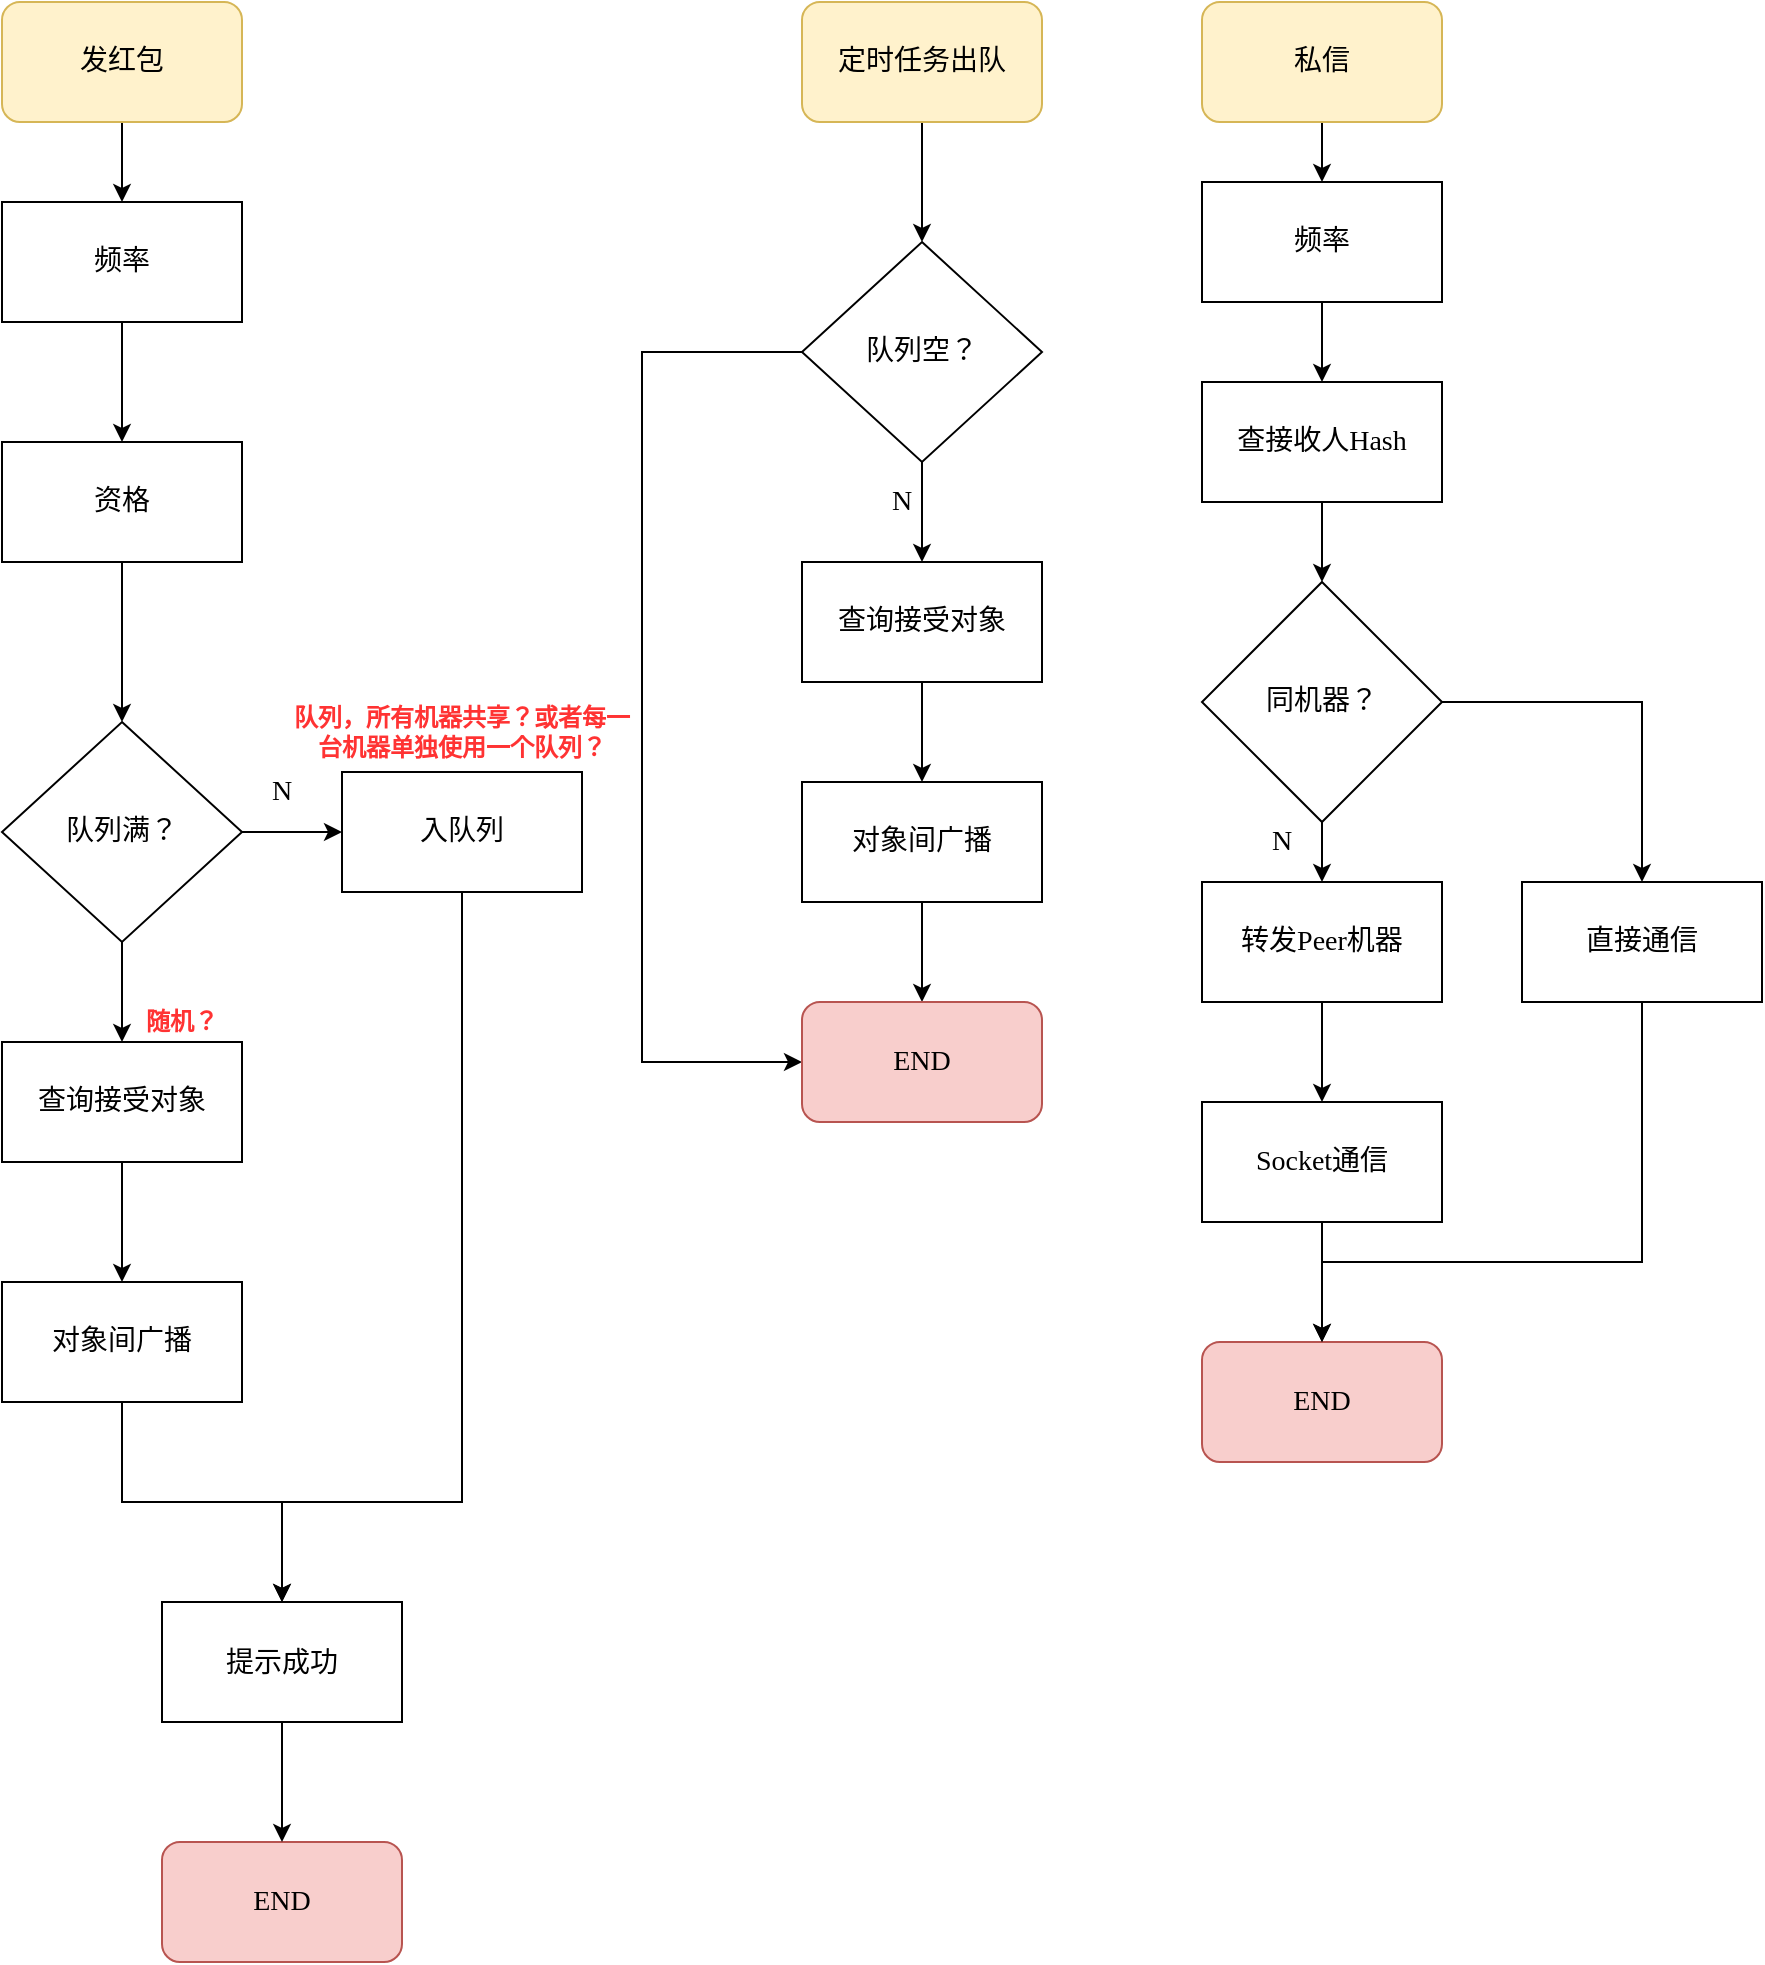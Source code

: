 <mxfile version="13.9.9" type="device"><diagram id="HriMe_doG3EldPx7u-uN" name="第 1 页"><mxGraphModel dx="1088" dy="880" grid="1" gridSize="10" guides="1" tooltips="1" connect="1" arrows="1" fold="1" page="1" pageScale="1" pageWidth="827" pageHeight="1169" math="0" shadow="0"><root><mxCell id="0"/><mxCell id="1" parent="0"/><mxCell id="olyXTXYw1MSNn5bJGuRk-4" value="" style="edgeStyle=orthogonalEdgeStyle;rounded=0;orthogonalLoop=1;jettySize=auto;html=1;fontFamily=Times New Roman;fontSize=14;" parent="1" source="olyXTXYw1MSNn5bJGuRk-1" target="olyXTXYw1MSNn5bJGuRk-3" edge="1"><mxGeometry relative="1" as="geometry"/></mxCell><mxCell id="olyXTXYw1MSNn5bJGuRk-1" value="发红包" style="rounded=1;whiteSpace=wrap;html=1;fontFamily=Times New Roman;fontSize=14;fillColor=#fff2cc;strokeColor=#d6b656;" parent="1" vertex="1"><mxGeometry x="40" y="40" width="120" height="60" as="geometry"/></mxCell><mxCell id="olyXTXYw1MSNn5bJGuRk-7" value="" style="edgeStyle=orthogonalEdgeStyle;rounded=0;orthogonalLoop=1;jettySize=auto;html=1;fontFamily=Times New Roman;fontSize=14;" parent="1" source="olyXTXYw1MSNn5bJGuRk-2" target="olyXTXYw1MSNn5bJGuRk-6" edge="1"><mxGeometry relative="1" as="geometry"/></mxCell><mxCell id="olyXTXYw1MSNn5bJGuRk-2" value="资格" style="rounded=0;whiteSpace=wrap;html=1;fontFamily=Times New Roman;fontSize=14;" parent="1" vertex="1"><mxGeometry x="40" y="260" width="120" height="60" as="geometry"/></mxCell><mxCell id="olyXTXYw1MSNn5bJGuRk-5" value="" style="edgeStyle=orthogonalEdgeStyle;rounded=0;orthogonalLoop=1;jettySize=auto;html=1;fontFamily=Times New Roman;fontSize=14;" parent="1" source="olyXTXYw1MSNn5bJGuRk-3" target="olyXTXYw1MSNn5bJGuRk-2" edge="1"><mxGeometry relative="1" as="geometry"/></mxCell><mxCell id="olyXTXYw1MSNn5bJGuRk-3" value="频率" style="rounded=0;whiteSpace=wrap;html=1;fontFamily=Times New Roman;fontSize=14;" parent="1" vertex="1"><mxGeometry x="40" y="140" width="120" height="60" as="geometry"/></mxCell><mxCell id="olyXTXYw1MSNn5bJGuRk-9" value="" style="edgeStyle=orthogonalEdgeStyle;rounded=0;orthogonalLoop=1;jettySize=auto;html=1;fontFamily=Times New Roman;fontSize=14;" parent="1" source="olyXTXYw1MSNn5bJGuRk-6" target="olyXTXYw1MSNn5bJGuRk-8" edge="1"><mxGeometry relative="1" as="geometry"/></mxCell><mxCell id="olyXTXYw1MSNn5bJGuRk-13" value="" style="edgeStyle=orthogonalEdgeStyle;rounded=0;orthogonalLoop=1;jettySize=auto;html=1;fontFamily=Times New Roman;fontSize=14;" parent="1" source="olyXTXYw1MSNn5bJGuRk-6" target="olyXTXYw1MSNn5bJGuRk-12" edge="1"><mxGeometry relative="1" as="geometry"/></mxCell><mxCell id="olyXTXYw1MSNn5bJGuRk-6" value="队列满？" style="rhombus;whiteSpace=wrap;html=1;fontFamily=Times New Roman;fontSize=14;" parent="1" vertex="1"><mxGeometry x="40" y="400" width="120" height="110" as="geometry"/></mxCell><mxCell id="olyXTXYw1MSNn5bJGuRk-11" value="" style="edgeStyle=orthogonalEdgeStyle;rounded=0;orthogonalLoop=1;jettySize=auto;html=1;fontFamily=Times New Roman;fontSize=14;" parent="1" source="olyXTXYw1MSNn5bJGuRk-8" target="olyXTXYw1MSNn5bJGuRk-10" edge="1"><mxGeometry relative="1" as="geometry"/></mxCell><mxCell id="olyXTXYw1MSNn5bJGuRk-8" value="查询接受对象" style="rounded=0;whiteSpace=wrap;html=1;fontFamily=Times New Roman;fontSize=14;" parent="1" vertex="1"><mxGeometry x="40" y="560" width="120" height="60" as="geometry"/></mxCell><mxCell id="caiU2BgRYuI6_-pSaoyN-2" style="edgeStyle=orthogonalEdgeStyle;rounded=0;orthogonalLoop=1;jettySize=auto;html=1;exitX=0.5;exitY=1;exitDx=0;exitDy=0;entryX=0.5;entryY=0;entryDx=0;entryDy=0;" edge="1" parent="1" source="olyXTXYw1MSNn5bJGuRk-10" target="caiU2BgRYuI6_-pSaoyN-1"><mxGeometry relative="1" as="geometry"/></mxCell><mxCell id="olyXTXYw1MSNn5bJGuRk-10" value="对象间广播" style="rounded=0;whiteSpace=wrap;html=1;fontFamily=Times New Roman;fontSize=14;" parent="1" vertex="1"><mxGeometry x="40" y="680" width="120" height="60" as="geometry"/></mxCell><mxCell id="olyXTXYw1MSNn5bJGuRk-16" style="edgeStyle=orthogonalEdgeStyle;rounded=0;orthogonalLoop=1;jettySize=auto;html=1;exitX=0.5;exitY=1;exitDx=0;exitDy=0;entryX=0.5;entryY=0;entryDx=0;entryDy=0;fontFamily=Times New Roman;fontSize=14;" parent="1" source="olyXTXYw1MSNn5bJGuRk-12" target="caiU2BgRYuI6_-pSaoyN-1" edge="1"><mxGeometry relative="1" as="geometry"><Array as="points"><mxPoint x="270" y="790"/><mxPoint x="180" y="790"/></Array></mxGeometry></mxCell><mxCell id="olyXTXYw1MSNn5bJGuRk-12" value="入队列" style="rounded=0;whiteSpace=wrap;html=1;fontFamily=Times New Roman;fontSize=14;" parent="1" vertex="1"><mxGeometry x="210" y="425" width="120" height="60" as="geometry"/></mxCell><mxCell id="olyXTXYw1MSNn5bJGuRk-14" value="END" style="rounded=1;whiteSpace=wrap;html=1;fontFamily=Times New Roman;fontSize=14;fillColor=#f8cecc;strokeColor=#b85450;" parent="1" vertex="1"><mxGeometry x="120" y="960" width="120" height="60" as="geometry"/></mxCell><mxCell id="olyXTXYw1MSNn5bJGuRk-19" value="" style="edgeStyle=orthogonalEdgeStyle;rounded=0;orthogonalLoop=1;jettySize=auto;html=1;fontFamily=Times New Roman;fontSize=14;" parent="1" source="olyXTXYw1MSNn5bJGuRk-17" target="olyXTXYw1MSNn5bJGuRk-18" edge="1"><mxGeometry relative="1" as="geometry"/></mxCell><mxCell id="olyXTXYw1MSNn5bJGuRk-17" value="定时任务出队" style="rounded=1;whiteSpace=wrap;html=1;fontFamily=Times New Roman;fontSize=14;fillColor=#fff2cc;strokeColor=#d6b656;" parent="1" vertex="1"><mxGeometry x="440" y="40" width="120" height="60" as="geometry"/></mxCell><mxCell id="olyXTXYw1MSNn5bJGuRk-23" value="" style="edgeStyle=orthogonalEdgeStyle;rounded=0;orthogonalLoop=1;jettySize=auto;html=1;fontFamily=Times New Roman;fontSize=14;" parent="1" source="olyXTXYw1MSNn5bJGuRk-18" target="olyXTXYw1MSNn5bJGuRk-21" edge="1"><mxGeometry relative="1" as="geometry"/></mxCell><mxCell id="olyXTXYw1MSNn5bJGuRk-47" style="edgeStyle=orthogonalEdgeStyle;rounded=0;orthogonalLoop=1;jettySize=auto;html=1;exitX=0;exitY=0.5;exitDx=0;exitDy=0;entryX=0;entryY=0.5;entryDx=0;entryDy=0;fontFamily=Times New Roman;fontSize=14;" parent="1" source="olyXTXYw1MSNn5bJGuRk-18" target="olyXTXYw1MSNn5bJGuRk-26" edge="1"><mxGeometry relative="1" as="geometry"><Array as="points"><mxPoint x="360" y="215"/><mxPoint x="360" y="570"/></Array></mxGeometry></mxCell><mxCell id="olyXTXYw1MSNn5bJGuRk-18" value="队列空？" style="rhombus;whiteSpace=wrap;html=1;fontFamily=Times New Roman;fontSize=14;" parent="1" vertex="1"><mxGeometry x="440" y="160" width="120" height="110" as="geometry"/></mxCell><mxCell id="olyXTXYw1MSNn5bJGuRk-20" value="N" style="text;html=1;strokeColor=none;fillColor=none;align=center;verticalAlign=middle;whiteSpace=wrap;rounded=0;fontFamily=Times New Roman;fontSize=14;" parent="1" vertex="1"><mxGeometry x="160" y="425" width="40" height="20" as="geometry"/></mxCell><mxCell id="olyXTXYw1MSNn5bJGuRk-24" value="" style="edgeStyle=orthogonalEdgeStyle;rounded=0;orthogonalLoop=1;jettySize=auto;html=1;fontFamily=Times New Roman;fontSize=14;" parent="1" source="olyXTXYw1MSNn5bJGuRk-21" target="olyXTXYw1MSNn5bJGuRk-22" edge="1"><mxGeometry relative="1" as="geometry"/></mxCell><mxCell id="olyXTXYw1MSNn5bJGuRk-21" value="查询接受对象" style="rounded=0;whiteSpace=wrap;html=1;fontFamily=Times New Roman;fontSize=14;" parent="1" vertex="1"><mxGeometry x="440" y="320" width="120" height="60" as="geometry"/></mxCell><mxCell id="olyXTXYw1MSNn5bJGuRk-27" value="" style="edgeStyle=orthogonalEdgeStyle;rounded=0;orthogonalLoop=1;jettySize=auto;html=1;fontFamily=Times New Roman;fontSize=14;" parent="1" source="olyXTXYw1MSNn5bJGuRk-22" target="olyXTXYw1MSNn5bJGuRk-26" edge="1"><mxGeometry relative="1" as="geometry"/></mxCell><mxCell id="olyXTXYw1MSNn5bJGuRk-22" value="对象间广播" style="rounded=0;whiteSpace=wrap;html=1;fontFamily=Times New Roman;fontSize=14;" parent="1" vertex="1"><mxGeometry x="440" y="430" width="120" height="60" as="geometry"/></mxCell><mxCell id="olyXTXYw1MSNn5bJGuRk-25" value="N" style="text;html=1;strokeColor=none;fillColor=none;align=center;verticalAlign=middle;whiteSpace=wrap;rounded=0;fontFamily=Times New Roman;fontSize=14;" parent="1" vertex="1"><mxGeometry x="470" y="280" width="40" height="20" as="geometry"/></mxCell><mxCell id="olyXTXYw1MSNn5bJGuRk-26" value="END" style="rounded=1;whiteSpace=wrap;html=1;fontFamily=Times New Roman;fontSize=14;fillColor=#f8cecc;strokeColor=#b85450;" parent="1" vertex="1"><mxGeometry x="440" y="540" width="120" height="60" as="geometry"/></mxCell><mxCell id="olyXTXYw1MSNn5bJGuRk-45" value="" style="edgeStyle=orthogonalEdgeStyle;rounded=0;orthogonalLoop=1;jettySize=auto;html=1;fontFamily=Times New Roman;fontSize=14;" parent="1" source="olyXTXYw1MSNn5bJGuRk-28" target="olyXTXYw1MSNn5bJGuRk-44" edge="1"><mxGeometry relative="1" as="geometry"/></mxCell><mxCell id="olyXTXYw1MSNn5bJGuRk-28" value="私信" style="rounded=1;whiteSpace=wrap;html=1;fontFamily=Times New Roman;fontSize=14;fillColor=#fff2cc;strokeColor=#d6b656;" parent="1" vertex="1"><mxGeometry x="640" y="40" width="120" height="60" as="geometry"/></mxCell><mxCell id="olyXTXYw1MSNn5bJGuRk-33" value="" style="edgeStyle=orthogonalEdgeStyle;rounded=0;orthogonalLoop=1;jettySize=auto;html=1;fontFamily=Times New Roman;fontSize=14;" parent="1" source="olyXTXYw1MSNn5bJGuRk-31" target="olyXTXYw1MSNn5bJGuRk-32" edge="1"><mxGeometry relative="1" as="geometry"/></mxCell><mxCell id="olyXTXYw1MSNn5bJGuRk-31" value="查接收人Hash" style="rounded=0;whiteSpace=wrap;html=1;fontFamily=Times New Roman;fontSize=14;" parent="1" vertex="1"><mxGeometry x="640" y="230" width="120" height="60" as="geometry"/></mxCell><mxCell id="olyXTXYw1MSNn5bJGuRk-35" value="" style="edgeStyle=orthogonalEdgeStyle;rounded=0;orthogonalLoop=1;jettySize=auto;html=1;fontFamily=Times New Roman;fontSize=14;" parent="1" source="olyXTXYw1MSNn5bJGuRk-32" target="olyXTXYw1MSNn5bJGuRk-34" edge="1"><mxGeometry relative="1" as="geometry"/></mxCell><mxCell id="olyXTXYw1MSNn5bJGuRk-42" style="edgeStyle=orthogonalEdgeStyle;rounded=0;orthogonalLoop=1;jettySize=auto;html=1;exitX=1;exitY=0.5;exitDx=0;exitDy=0;entryX=0.5;entryY=0;entryDx=0;entryDy=0;fontFamily=Times New Roman;fontSize=14;" parent="1" source="olyXTXYw1MSNn5bJGuRk-32" target="olyXTXYw1MSNn5bJGuRk-41" edge="1"><mxGeometry relative="1" as="geometry"/></mxCell><mxCell id="olyXTXYw1MSNn5bJGuRk-32" value="同机器？" style="rhombus;whiteSpace=wrap;html=1;fontFamily=Times New Roman;fontSize=14;" parent="1" vertex="1"><mxGeometry x="640" y="330" width="120" height="120" as="geometry"/></mxCell><mxCell id="olyXTXYw1MSNn5bJGuRk-39" value="" style="edgeStyle=orthogonalEdgeStyle;rounded=0;orthogonalLoop=1;jettySize=auto;html=1;fontFamily=Times New Roman;fontSize=14;" parent="1" source="olyXTXYw1MSNn5bJGuRk-34" target="olyXTXYw1MSNn5bJGuRk-38" edge="1"><mxGeometry relative="1" as="geometry"/></mxCell><mxCell id="olyXTXYw1MSNn5bJGuRk-34" value="转发Peer机器" style="rounded=0;whiteSpace=wrap;html=1;fontFamily=Times New Roman;fontSize=14;" parent="1" vertex="1"><mxGeometry x="640" y="480" width="120" height="60" as="geometry"/></mxCell><mxCell id="olyXTXYw1MSNn5bJGuRk-36" value="END" style="rounded=1;whiteSpace=wrap;html=1;fontFamily=Times New Roman;fontSize=14;fillColor=#f8cecc;strokeColor=#b85450;" parent="1" vertex="1"><mxGeometry x="640" y="710" width="120" height="60" as="geometry"/></mxCell><mxCell id="olyXTXYw1MSNn5bJGuRk-40" value="" style="edgeStyle=orthogonalEdgeStyle;rounded=0;orthogonalLoop=1;jettySize=auto;html=1;fontFamily=Times New Roman;fontSize=14;" parent="1" source="olyXTXYw1MSNn5bJGuRk-38" target="olyXTXYw1MSNn5bJGuRk-36" edge="1"><mxGeometry relative="1" as="geometry"/></mxCell><mxCell id="olyXTXYw1MSNn5bJGuRk-38" value="Socket通信" style="rounded=0;whiteSpace=wrap;html=1;fontFamily=Times New Roman;fontSize=14;" parent="1" vertex="1"><mxGeometry x="640" y="590" width="120" height="60" as="geometry"/></mxCell><mxCell id="olyXTXYw1MSNn5bJGuRk-43" style="edgeStyle=orthogonalEdgeStyle;rounded=0;orthogonalLoop=1;jettySize=auto;html=1;exitX=0.5;exitY=1;exitDx=0;exitDy=0;entryX=0.5;entryY=0;entryDx=0;entryDy=0;fontFamily=Times New Roman;fontSize=14;" parent="1" source="olyXTXYw1MSNn5bJGuRk-41" target="olyXTXYw1MSNn5bJGuRk-36" edge="1"><mxGeometry relative="1" as="geometry"><Array as="points"><mxPoint x="860" y="670"/><mxPoint x="700" y="670"/></Array></mxGeometry></mxCell><mxCell id="olyXTXYw1MSNn5bJGuRk-41" value="直接通信" style="rounded=0;whiteSpace=wrap;html=1;fontFamily=Times New Roman;fontSize=14;" parent="1" vertex="1"><mxGeometry x="800" y="480" width="120" height="60" as="geometry"/></mxCell><mxCell id="olyXTXYw1MSNn5bJGuRk-46" value="" style="edgeStyle=orthogonalEdgeStyle;rounded=0;orthogonalLoop=1;jettySize=auto;html=1;fontFamily=Times New Roman;fontSize=14;" parent="1" source="olyXTXYw1MSNn5bJGuRk-44" target="olyXTXYw1MSNn5bJGuRk-31" edge="1"><mxGeometry relative="1" as="geometry"/></mxCell><mxCell id="olyXTXYw1MSNn5bJGuRk-44" value="频率" style="rounded=0;whiteSpace=wrap;html=1;fontFamily=Times New Roman;fontSize=14;" parent="1" vertex="1"><mxGeometry x="640" y="130" width="120" height="60" as="geometry"/></mxCell><mxCell id="caiU2BgRYuI6_-pSaoyN-3" value="" style="edgeStyle=orthogonalEdgeStyle;rounded=0;orthogonalLoop=1;jettySize=auto;html=1;" edge="1" parent="1" source="caiU2BgRYuI6_-pSaoyN-1" target="olyXTXYw1MSNn5bJGuRk-14"><mxGeometry relative="1" as="geometry"/></mxCell><mxCell id="caiU2BgRYuI6_-pSaoyN-1" value="&lt;font style=&quot;font-size: 14px&quot;&gt;提示成功&lt;/font&gt;" style="rounded=0;whiteSpace=wrap;html=1;" vertex="1" parent="1"><mxGeometry x="120" y="840" width="120" height="60" as="geometry"/></mxCell><mxCell id="caiU2BgRYuI6_-pSaoyN-5" value="&lt;b&gt;&lt;font color=&quot;#ff3333&quot;&gt;随机？&lt;/font&gt;&lt;/b&gt;" style="text;html=1;strokeColor=none;fillColor=none;align=center;verticalAlign=middle;whiteSpace=wrap;rounded=0;" vertex="1" parent="1"><mxGeometry x="110" y="540" width="40" height="20" as="geometry"/></mxCell><mxCell id="caiU2BgRYuI6_-pSaoyN-6" value="N" style="text;html=1;strokeColor=none;fillColor=none;align=center;verticalAlign=middle;whiteSpace=wrap;rounded=0;fontFamily=Times New Roman;fontSize=14;" vertex="1" parent="1"><mxGeometry x="660" y="450" width="40" height="20" as="geometry"/></mxCell><mxCell id="caiU2BgRYuI6_-pSaoyN-8" value="&lt;b&gt;&lt;font color=&quot;#ff3333&quot;&gt;队列，所有机器共享？或者每一台机器单独使用一个队列？&lt;/font&gt;&lt;/b&gt;" style="text;html=1;strokeColor=none;fillColor=none;align=center;verticalAlign=middle;whiteSpace=wrap;rounded=0;" vertex="1" parent="1"><mxGeometry x="185" y="390" width="170" height="30" as="geometry"/></mxCell></root></mxGraphModel></diagram></mxfile>